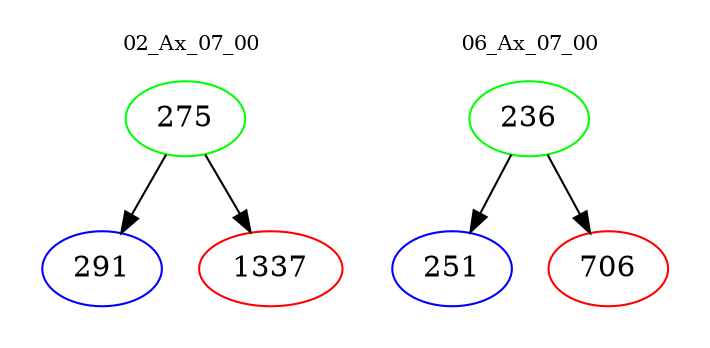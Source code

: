 digraph{
subgraph cluster_0 {
color = white
label = "02_Ax_07_00";
fontsize=10;
T0_275 [label="275", color="green"]
T0_275 -> T0_291 [color="black"]
T0_291 [label="291", color="blue"]
T0_275 -> T0_1337 [color="black"]
T0_1337 [label="1337", color="red"]
}
subgraph cluster_1 {
color = white
label = "06_Ax_07_00";
fontsize=10;
T1_236 [label="236", color="green"]
T1_236 -> T1_251 [color="black"]
T1_251 [label="251", color="blue"]
T1_236 -> T1_706 [color="black"]
T1_706 [label="706", color="red"]
}
}
